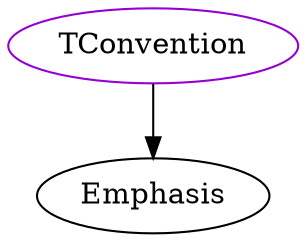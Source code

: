 digraph tconvention{
TConvention -> Emphasis;
TConvention	[shape=oval, color=darkviolet, label="TConvention"];
}
